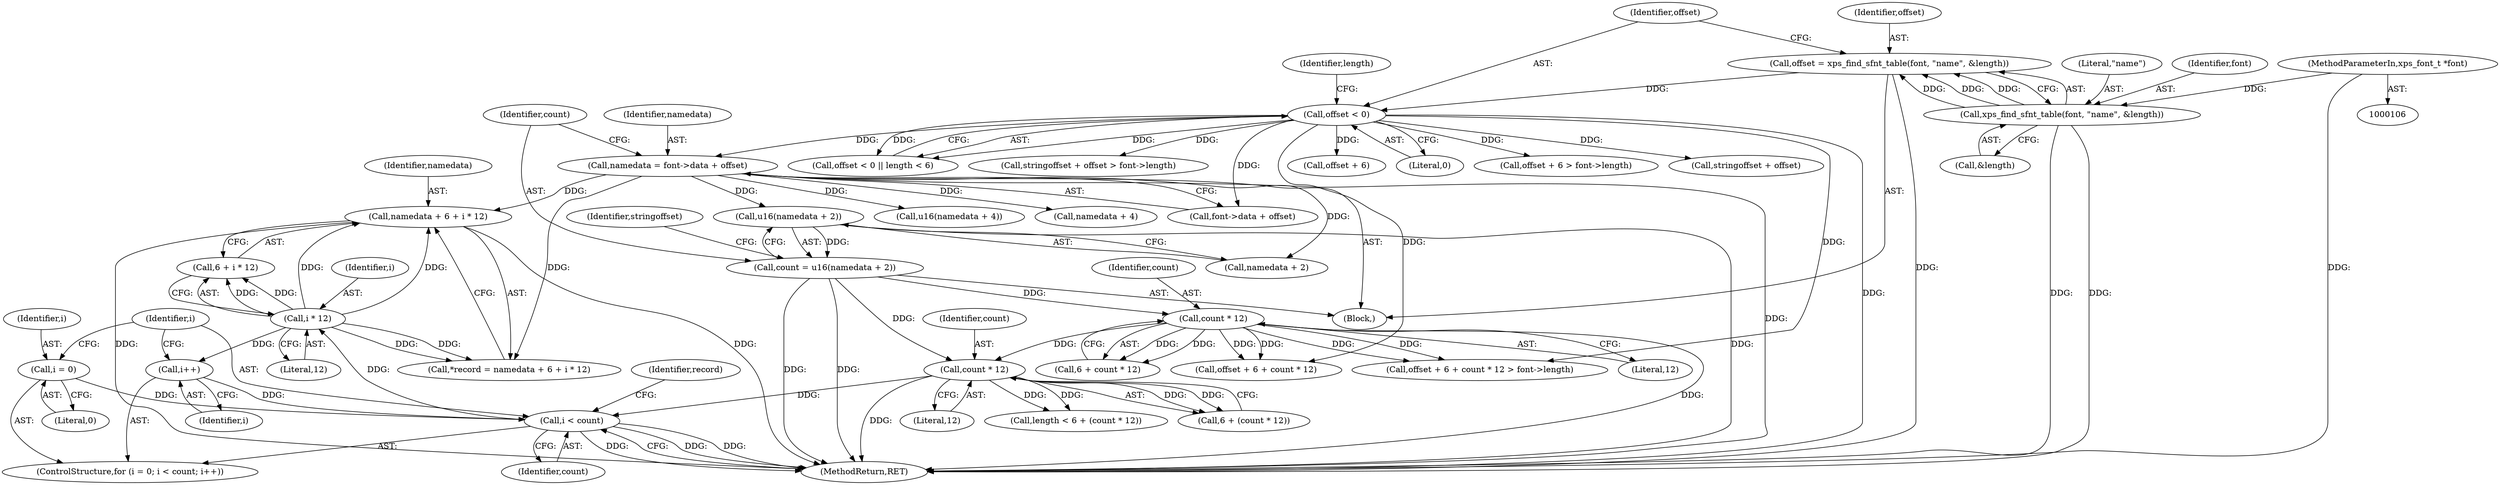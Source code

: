 digraph "0_ghostscript_3c2aebbedd37fab054e80f2e315de07d7e9b5bdb@pointer" {
"1000224" [label="(Call,namedata + 6 + i * 12)"];
"1000156" [label="(Call,namedata = font->data + offset)"];
"1000134" [label="(Call,offset < 0)"];
"1000125" [label="(Call,offset = xps_find_sfnt_table(font, \"name\", &length))"];
"1000127" [label="(Call,xps_find_sfnt_table(font, \"name\", &length))"];
"1000107" [label="(MethodParameterIn,xps_font_t *font)"];
"1000228" [label="(Call,i * 12)"];
"1000215" [label="(Call,i < count)"];
"1000218" [label="(Call,i++)"];
"1000212" [label="(Call,i = 0)"];
"1000204" [label="(Call,count * 12)"];
"1000163" [label="(Call,count = u16(namedata + 2))"];
"1000165" [label="(Call,u16(namedata + 2))"];
"1000189" [label="(Call,count * 12)"];
"1000204" [label="(Call,count * 12)"];
"1000225" [label="(Identifier,namedata)"];
"1000125" [label="(Call,offset = xps_find_sfnt_table(font, \"name\", &length))"];
"1000164" [label="(Identifier,count)"];
"1000138" [label="(Identifier,length)"];
"1000170" [label="(Identifier,stringoffset)"];
"1000165" [label="(Call,u16(namedata + 2))"];
"1000191" [label="(Literal,12)"];
"1000217" [label="(Identifier,count)"];
"1000229" [label="(Identifier,i)"];
"1000202" [label="(Call,6 + (count * 12))"];
"1000163" [label="(Call,count = u16(namedata + 2))"];
"1000213" [label="(Identifier,i)"];
"1000216" [label="(Identifier,i)"];
"1000219" [label="(Identifier,i)"];
"1000223" [label="(Identifier,record)"];
"1000218" [label="(Call,i++)"];
"1000156" [label="(Call,namedata = font->data + offset)"];
"1000157" [label="(Identifier,namedata)"];
"1000177" [label="(Call,stringoffset + offset > font->length)"];
"1000146" [label="(Call,offset + 6)"];
"1000127" [label="(Call,xps_find_sfnt_table(font, \"name\", &length))"];
"1000136" [label="(Literal,0)"];
"1000228" [label="(Call,i * 12)"];
"1000224" [label="(Call,namedata + 6 + i * 12)"];
"1000145" [label="(Call,offset + 6 > font->length)"];
"1000158" [label="(Call,font->data + offset)"];
"1000200" [label="(Call,length < 6 + (count * 12))"];
"1000214" [label="(Literal,0)"];
"1000189" [label="(Call,count * 12)"];
"1000190" [label="(Identifier,count)"];
"1000205" [label="(Identifier,count)"];
"1000222" [label="(Call,*record = namedata + 6 + i * 12)"];
"1000129" [label="(Literal,\"name\")"];
"1000110" [label="(Block,)"];
"1000126" [label="(Identifier,offset)"];
"1000187" [label="(Call,6 + count * 12)"];
"1000211" [label="(ControlStructure,for (i = 0; i < count; i++))"];
"1000184" [label="(Call,offset + 6 + count * 12 > font->length)"];
"1000226" [label="(Call,6 + i * 12)"];
"1000178" [label="(Call,stringoffset + offset)"];
"1000185" [label="(Call,offset + 6 + count * 12)"];
"1000107" [label="(MethodParameterIn,xps_font_t *font)"];
"1000130" [label="(Call,&length)"];
"1000134" [label="(Call,offset < 0)"];
"1000206" [label="(Literal,12)"];
"1000171" [label="(Call,u16(namedata + 4))"];
"1000133" [label="(Call,offset < 0 || length < 6)"];
"1000128" [label="(Identifier,font)"];
"1000230" [label="(Literal,12)"];
"1000215" [label="(Call,i < count)"];
"1000166" [label="(Call,namedata + 2)"];
"1000172" [label="(Call,namedata + 4)"];
"1000449" [label="(MethodReturn,RET)"];
"1000135" [label="(Identifier,offset)"];
"1000212" [label="(Call,i = 0)"];
"1000224" -> "1000222"  [label="AST: "];
"1000224" -> "1000226"  [label="CFG: "];
"1000225" -> "1000224"  [label="AST: "];
"1000226" -> "1000224"  [label="AST: "];
"1000222" -> "1000224"  [label="CFG: "];
"1000224" -> "1000449"  [label="DDG: "];
"1000224" -> "1000449"  [label="DDG: "];
"1000156" -> "1000224"  [label="DDG: "];
"1000228" -> "1000224"  [label="DDG: "];
"1000228" -> "1000224"  [label="DDG: "];
"1000156" -> "1000110"  [label="AST: "];
"1000156" -> "1000158"  [label="CFG: "];
"1000157" -> "1000156"  [label="AST: "];
"1000158" -> "1000156"  [label="AST: "];
"1000164" -> "1000156"  [label="CFG: "];
"1000156" -> "1000449"  [label="DDG: "];
"1000134" -> "1000156"  [label="DDG: "];
"1000156" -> "1000165"  [label="DDG: "];
"1000156" -> "1000166"  [label="DDG: "];
"1000156" -> "1000171"  [label="DDG: "];
"1000156" -> "1000172"  [label="DDG: "];
"1000156" -> "1000222"  [label="DDG: "];
"1000134" -> "1000133"  [label="AST: "];
"1000134" -> "1000136"  [label="CFG: "];
"1000135" -> "1000134"  [label="AST: "];
"1000136" -> "1000134"  [label="AST: "];
"1000138" -> "1000134"  [label="CFG: "];
"1000133" -> "1000134"  [label="CFG: "];
"1000134" -> "1000449"  [label="DDG: "];
"1000134" -> "1000133"  [label="DDG: "];
"1000134" -> "1000133"  [label="DDG: "];
"1000125" -> "1000134"  [label="DDG: "];
"1000134" -> "1000145"  [label="DDG: "];
"1000134" -> "1000146"  [label="DDG: "];
"1000134" -> "1000158"  [label="DDG: "];
"1000134" -> "1000177"  [label="DDG: "];
"1000134" -> "1000178"  [label="DDG: "];
"1000134" -> "1000184"  [label="DDG: "];
"1000134" -> "1000185"  [label="DDG: "];
"1000125" -> "1000110"  [label="AST: "];
"1000125" -> "1000127"  [label="CFG: "];
"1000126" -> "1000125"  [label="AST: "];
"1000127" -> "1000125"  [label="AST: "];
"1000135" -> "1000125"  [label="CFG: "];
"1000125" -> "1000449"  [label="DDG: "];
"1000127" -> "1000125"  [label="DDG: "];
"1000127" -> "1000125"  [label="DDG: "];
"1000127" -> "1000125"  [label="DDG: "];
"1000127" -> "1000130"  [label="CFG: "];
"1000128" -> "1000127"  [label="AST: "];
"1000129" -> "1000127"  [label="AST: "];
"1000130" -> "1000127"  [label="AST: "];
"1000127" -> "1000449"  [label="DDG: "];
"1000127" -> "1000449"  [label="DDG: "];
"1000107" -> "1000127"  [label="DDG: "];
"1000107" -> "1000106"  [label="AST: "];
"1000107" -> "1000449"  [label="DDG: "];
"1000228" -> "1000226"  [label="AST: "];
"1000228" -> "1000230"  [label="CFG: "];
"1000229" -> "1000228"  [label="AST: "];
"1000230" -> "1000228"  [label="AST: "];
"1000226" -> "1000228"  [label="CFG: "];
"1000228" -> "1000218"  [label="DDG: "];
"1000228" -> "1000222"  [label="DDG: "];
"1000228" -> "1000222"  [label="DDG: "];
"1000228" -> "1000226"  [label="DDG: "];
"1000228" -> "1000226"  [label="DDG: "];
"1000215" -> "1000228"  [label="DDG: "];
"1000215" -> "1000211"  [label="AST: "];
"1000215" -> "1000217"  [label="CFG: "];
"1000216" -> "1000215"  [label="AST: "];
"1000217" -> "1000215"  [label="AST: "];
"1000223" -> "1000215"  [label="CFG: "];
"1000449" -> "1000215"  [label="CFG: "];
"1000215" -> "1000449"  [label="DDG: "];
"1000215" -> "1000449"  [label="DDG: "];
"1000215" -> "1000449"  [label="DDG: "];
"1000218" -> "1000215"  [label="DDG: "];
"1000212" -> "1000215"  [label="DDG: "];
"1000204" -> "1000215"  [label="DDG: "];
"1000218" -> "1000211"  [label="AST: "];
"1000218" -> "1000219"  [label="CFG: "];
"1000219" -> "1000218"  [label="AST: "];
"1000216" -> "1000218"  [label="CFG: "];
"1000212" -> "1000211"  [label="AST: "];
"1000212" -> "1000214"  [label="CFG: "];
"1000213" -> "1000212"  [label="AST: "];
"1000214" -> "1000212"  [label="AST: "];
"1000216" -> "1000212"  [label="CFG: "];
"1000204" -> "1000202"  [label="AST: "];
"1000204" -> "1000206"  [label="CFG: "];
"1000205" -> "1000204"  [label="AST: "];
"1000206" -> "1000204"  [label="AST: "];
"1000202" -> "1000204"  [label="CFG: "];
"1000204" -> "1000449"  [label="DDG: "];
"1000204" -> "1000200"  [label="DDG: "];
"1000204" -> "1000200"  [label="DDG: "];
"1000204" -> "1000202"  [label="DDG: "];
"1000204" -> "1000202"  [label="DDG: "];
"1000163" -> "1000204"  [label="DDG: "];
"1000189" -> "1000204"  [label="DDG: "];
"1000163" -> "1000110"  [label="AST: "];
"1000163" -> "1000165"  [label="CFG: "];
"1000164" -> "1000163"  [label="AST: "];
"1000165" -> "1000163"  [label="AST: "];
"1000170" -> "1000163"  [label="CFG: "];
"1000163" -> "1000449"  [label="DDG: "];
"1000163" -> "1000449"  [label="DDG: "];
"1000165" -> "1000163"  [label="DDG: "];
"1000163" -> "1000189"  [label="DDG: "];
"1000165" -> "1000166"  [label="CFG: "];
"1000166" -> "1000165"  [label="AST: "];
"1000165" -> "1000449"  [label="DDG: "];
"1000189" -> "1000187"  [label="AST: "];
"1000189" -> "1000191"  [label="CFG: "];
"1000190" -> "1000189"  [label="AST: "];
"1000191" -> "1000189"  [label="AST: "];
"1000187" -> "1000189"  [label="CFG: "];
"1000189" -> "1000449"  [label="DDG: "];
"1000189" -> "1000184"  [label="DDG: "];
"1000189" -> "1000184"  [label="DDG: "];
"1000189" -> "1000185"  [label="DDG: "];
"1000189" -> "1000185"  [label="DDG: "];
"1000189" -> "1000187"  [label="DDG: "];
"1000189" -> "1000187"  [label="DDG: "];
}
